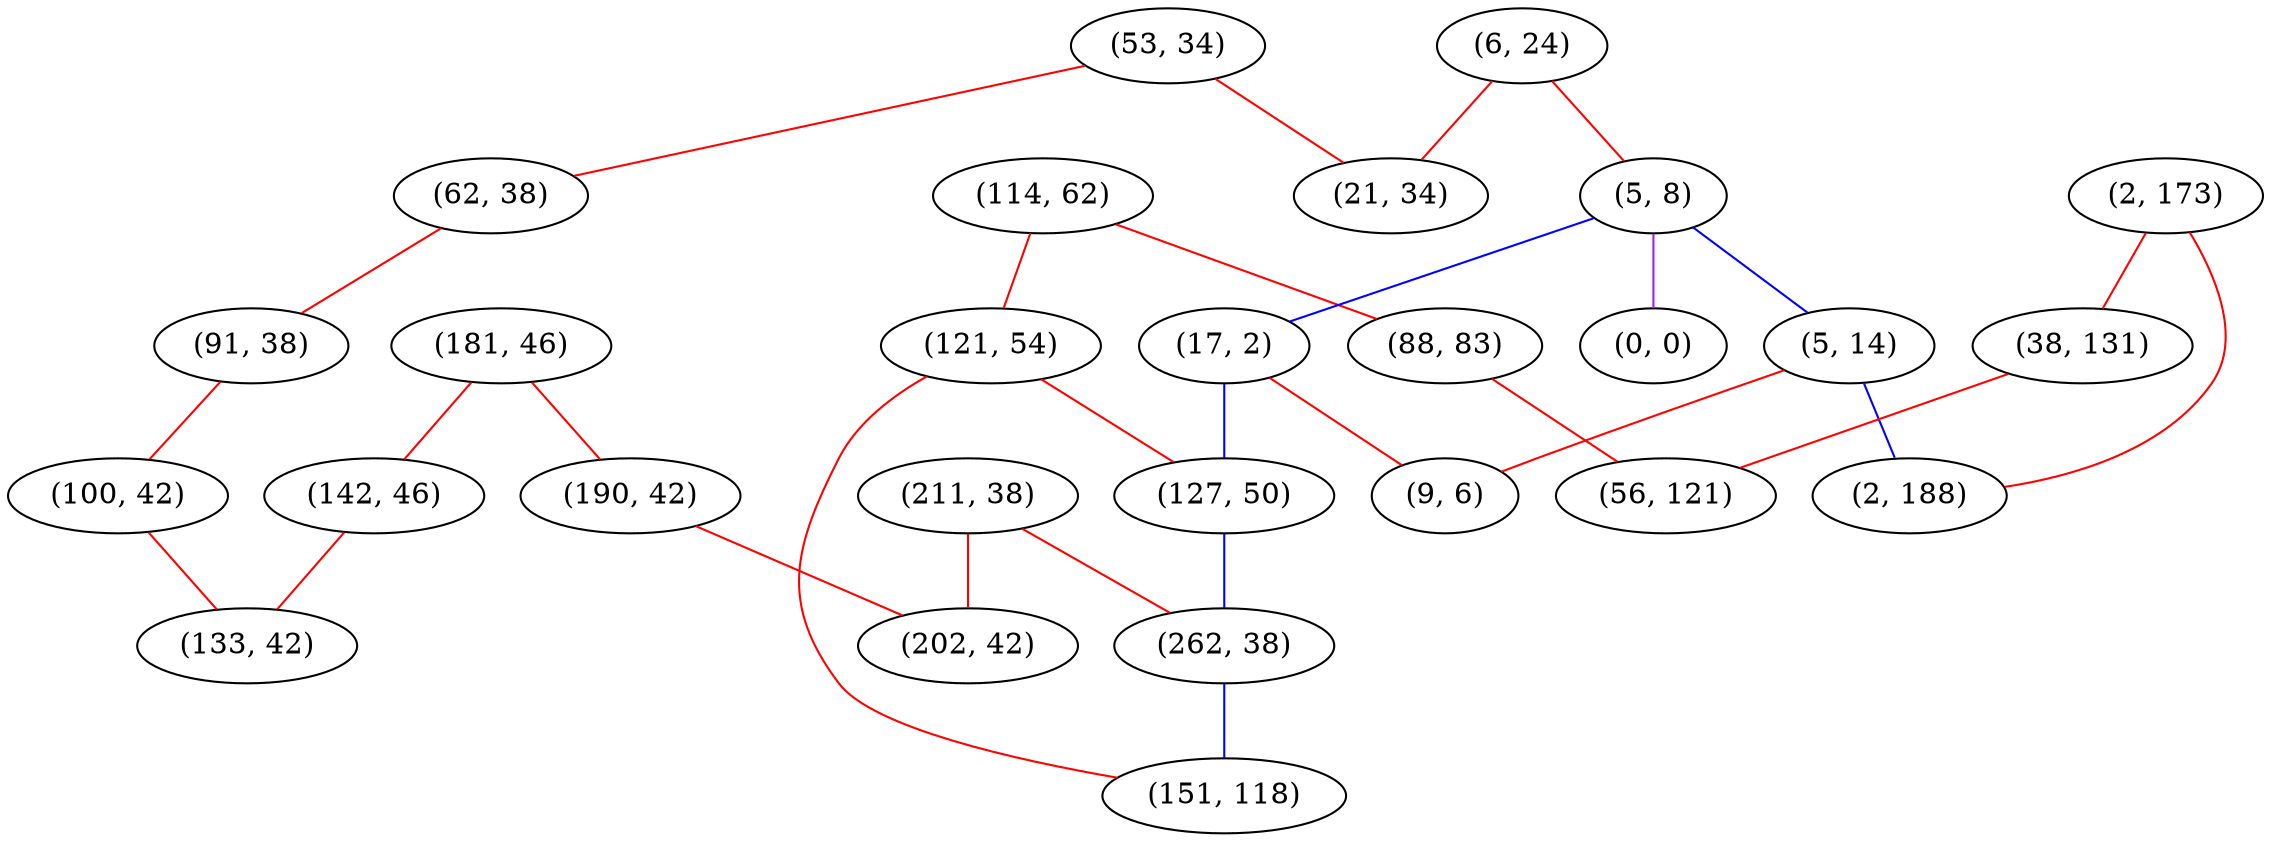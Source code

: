 graph "" {
"(181, 46)";
"(53, 34)";
"(2, 173)";
"(190, 42)";
"(6, 24)";
"(142, 46)";
"(114, 62)";
"(5, 8)";
"(62, 38)";
"(5, 14)";
"(211, 38)";
"(21, 34)";
"(91, 38)";
"(17, 2)";
"(121, 54)";
"(100, 42)";
"(88, 83)";
"(0, 0)";
"(133, 42)";
"(2, 188)";
"(202, 42)";
"(38, 131)";
"(9, 6)";
"(127, 50)";
"(262, 38)";
"(151, 118)";
"(56, 121)";
"(181, 46)" -- "(190, 42)"  [color=red, key=0, weight=1];
"(181, 46)" -- "(142, 46)"  [color=red, key=0, weight=1];
"(53, 34)" -- "(21, 34)"  [color=red, key=0, weight=1];
"(53, 34)" -- "(62, 38)"  [color=red, key=0, weight=1];
"(2, 173)" -- "(38, 131)"  [color=red, key=0, weight=1];
"(2, 173)" -- "(2, 188)"  [color=red, key=0, weight=1];
"(190, 42)" -- "(202, 42)"  [color=red, key=0, weight=1];
"(6, 24)" -- "(21, 34)"  [color=red, key=0, weight=1];
"(6, 24)" -- "(5, 8)"  [color=red, key=0, weight=1];
"(142, 46)" -- "(133, 42)"  [color=red, key=0, weight=1];
"(114, 62)" -- "(88, 83)"  [color=red, key=0, weight=1];
"(114, 62)" -- "(121, 54)"  [color=red, key=0, weight=1];
"(5, 8)" -- "(5, 14)"  [color=blue, key=0, weight=3];
"(5, 8)" -- "(17, 2)"  [color=blue, key=0, weight=3];
"(5, 8)" -- "(0, 0)"  [color=purple, key=0, weight=4];
"(62, 38)" -- "(91, 38)"  [color=red, key=0, weight=1];
"(5, 14)" -- "(9, 6)"  [color=red, key=0, weight=1];
"(5, 14)" -- "(2, 188)"  [color=blue, key=0, weight=3];
"(211, 38)" -- "(262, 38)"  [color=red, key=0, weight=1];
"(211, 38)" -- "(202, 42)"  [color=red, key=0, weight=1];
"(91, 38)" -- "(100, 42)"  [color=red, key=0, weight=1];
"(17, 2)" -- "(9, 6)"  [color=red, key=0, weight=1];
"(17, 2)" -- "(127, 50)"  [color=blue, key=0, weight=3];
"(121, 54)" -- "(151, 118)"  [color=red, key=0, weight=1];
"(121, 54)" -- "(127, 50)"  [color=red, key=0, weight=1];
"(100, 42)" -- "(133, 42)"  [color=red, key=0, weight=1];
"(88, 83)" -- "(56, 121)"  [color=red, key=0, weight=1];
"(38, 131)" -- "(56, 121)"  [color=red, key=0, weight=1];
"(127, 50)" -- "(262, 38)"  [color=blue, key=0, weight=3];
"(262, 38)" -- "(151, 118)"  [color=blue, key=0, weight=3];
}
